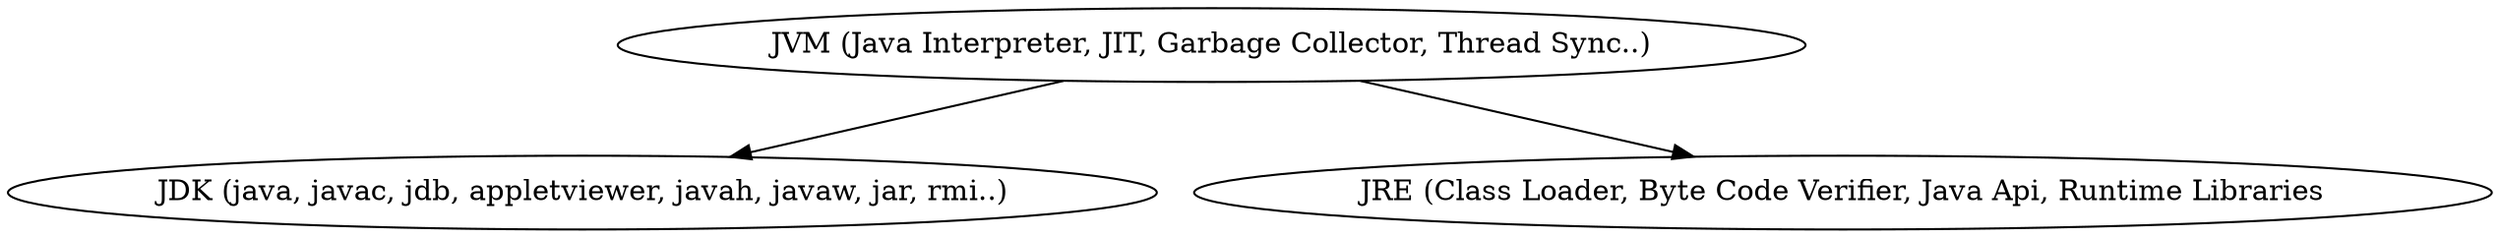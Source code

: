 digraph G {
  "JVM (Java Interpreter, JIT, Garbage Collector, Thread Sync..)" -> "JDK (java, javac, jdb, appletviewer, javah, javaw, jar, rmi..)"
  "JVM (Java Interpreter, JIT, Garbage Collector, Thread Sync..)" -> "JRE (Class Loader, Byte Code Verifier, Java Api, Runtime Libraries"
/*
Java Virtual Machine (JVM) is an abstract computing machine.
Java Runtime Environment (JRE) is an implementation of the JVM.
Java Development Kit (JDK) contains JRE along with various development tools like Java libraries, Java source compilers, Java debuggers, bundling and deployment tools.
Just In Time compiler (JIT) is runs after the program has started executing, on the fly. It has access to runtime information and makes optimizations of the code for better performance.
*/
}

